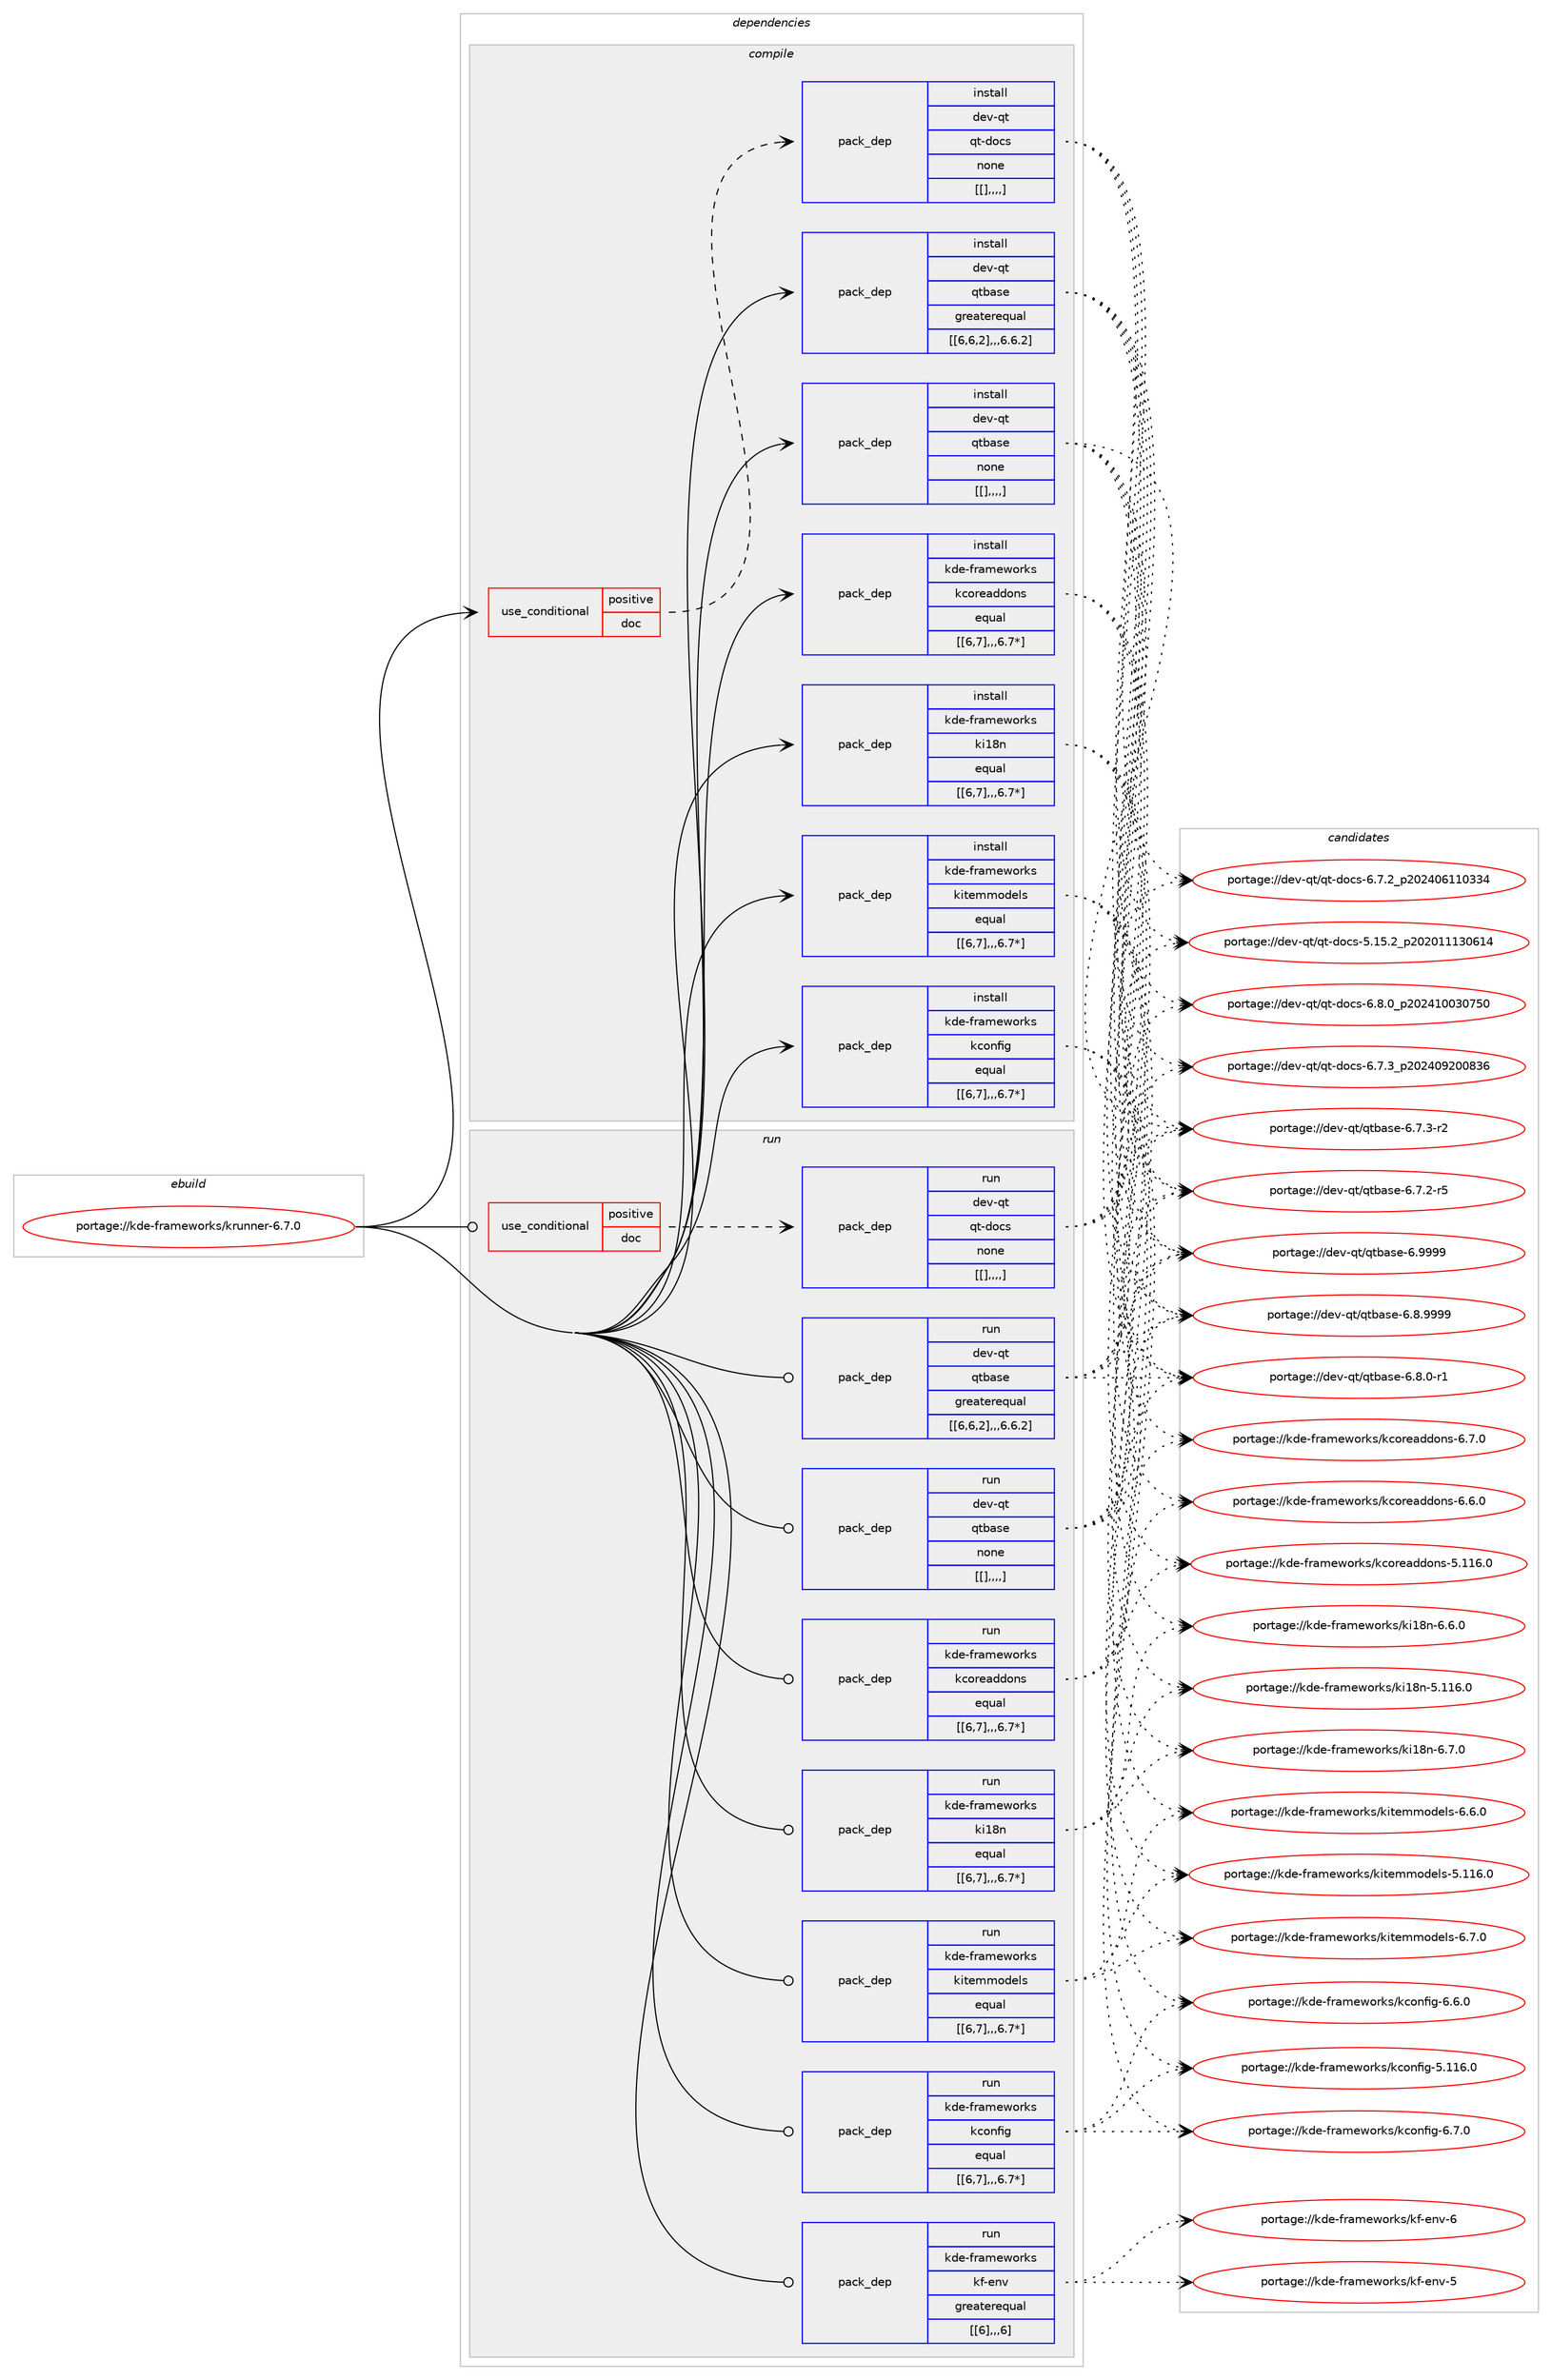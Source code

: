 digraph prolog {

# *************
# Graph options
# *************

newrank=true;
concentrate=true;
compound=true;
graph [rankdir=LR,fontname=Helvetica,fontsize=10,ranksep=1.5];#, ranksep=2.5, nodesep=0.2];
edge  [arrowhead=vee];
node  [fontname=Helvetica,fontsize=10];

# **********
# The ebuild
# **********

subgraph cluster_leftcol {
color=gray;
label=<<i>ebuild</i>>;
id [label="portage://kde-frameworks/krunner-6.7.0", color=red, width=4, href="../kde-frameworks/krunner-6.7.0.svg"];
}

# ****************
# The dependencies
# ****************

subgraph cluster_midcol {
color=gray;
label=<<i>dependencies</i>>;
subgraph cluster_compile {
fillcolor="#eeeeee";
style=filled;
label=<<i>compile</i>>;
subgraph cond73454 {
dependency285527 [label=<<TABLE BORDER="0" CELLBORDER="1" CELLSPACING="0" CELLPADDING="4"><TR><TD ROWSPAN="3" CELLPADDING="10">use_conditional</TD></TR><TR><TD>positive</TD></TR><TR><TD>doc</TD></TR></TABLE>>, shape=none, color=red];
subgraph pack209797 {
dependency285547 [label=<<TABLE BORDER="0" CELLBORDER="1" CELLSPACING="0" CELLPADDING="4" WIDTH="220"><TR><TD ROWSPAN="6" CELLPADDING="30">pack_dep</TD></TR><TR><TD WIDTH="110">install</TD></TR><TR><TD>dev-qt</TD></TR><TR><TD>qt-docs</TD></TR><TR><TD>none</TD></TR><TR><TD>[[],,,,]</TD></TR></TABLE>>, shape=none, color=blue];
}
dependency285527:e -> dependency285547:w [weight=20,style="dashed",arrowhead="vee"];
}
id:e -> dependency285527:w [weight=20,style="solid",arrowhead="vee"];
subgraph pack209800 {
dependency285571 [label=<<TABLE BORDER="0" CELLBORDER="1" CELLSPACING="0" CELLPADDING="4" WIDTH="220"><TR><TD ROWSPAN="6" CELLPADDING="30">pack_dep</TD></TR><TR><TD WIDTH="110">install</TD></TR><TR><TD>dev-qt</TD></TR><TR><TD>qtbase</TD></TR><TR><TD>greaterequal</TD></TR><TR><TD>[[6,6,2],,,6.6.2]</TD></TR></TABLE>>, shape=none, color=blue];
}
id:e -> dependency285571:w [weight=20,style="solid",arrowhead="vee"];
subgraph pack209848 {
dependency285605 [label=<<TABLE BORDER="0" CELLBORDER="1" CELLSPACING="0" CELLPADDING="4" WIDTH="220"><TR><TD ROWSPAN="6" CELLPADDING="30">pack_dep</TD></TR><TR><TD WIDTH="110">install</TD></TR><TR><TD>dev-qt</TD></TR><TR><TD>qtbase</TD></TR><TR><TD>none</TD></TR><TR><TD>[[],,,,]</TD></TR></TABLE>>, shape=none, color=blue];
}
id:e -> dependency285605:w [weight=20,style="solid",arrowhead="vee"];
subgraph pack209879 {
dependency285653 [label=<<TABLE BORDER="0" CELLBORDER="1" CELLSPACING="0" CELLPADDING="4" WIDTH="220"><TR><TD ROWSPAN="6" CELLPADDING="30">pack_dep</TD></TR><TR><TD WIDTH="110">install</TD></TR><TR><TD>kde-frameworks</TD></TR><TR><TD>kconfig</TD></TR><TR><TD>equal</TD></TR><TR><TD>[[6,7],,,6.7*]</TD></TR></TABLE>>, shape=none, color=blue];
}
id:e -> dependency285653:w [weight=20,style="solid",arrowhead="vee"];
subgraph pack209893 {
dependency285707 [label=<<TABLE BORDER="0" CELLBORDER="1" CELLSPACING="0" CELLPADDING="4" WIDTH="220"><TR><TD ROWSPAN="6" CELLPADDING="30">pack_dep</TD></TR><TR><TD WIDTH="110">install</TD></TR><TR><TD>kde-frameworks</TD></TR><TR><TD>kcoreaddons</TD></TR><TR><TD>equal</TD></TR><TR><TD>[[6,7],,,6.7*]</TD></TR></TABLE>>, shape=none, color=blue];
}
id:e -> dependency285707:w [weight=20,style="solid",arrowhead="vee"];
subgraph pack209938 {
dependency285783 [label=<<TABLE BORDER="0" CELLBORDER="1" CELLSPACING="0" CELLPADDING="4" WIDTH="220"><TR><TD ROWSPAN="6" CELLPADDING="30">pack_dep</TD></TR><TR><TD WIDTH="110">install</TD></TR><TR><TD>kde-frameworks</TD></TR><TR><TD>ki18n</TD></TR><TR><TD>equal</TD></TR><TR><TD>[[6,7],,,6.7*]</TD></TR></TABLE>>, shape=none, color=blue];
}
id:e -> dependency285783:w [weight=20,style="solid",arrowhead="vee"];
subgraph pack210045 {
dependency285849 [label=<<TABLE BORDER="0" CELLBORDER="1" CELLSPACING="0" CELLPADDING="4" WIDTH="220"><TR><TD ROWSPAN="6" CELLPADDING="30">pack_dep</TD></TR><TR><TD WIDTH="110">install</TD></TR><TR><TD>kde-frameworks</TD></TR><TR><TD>kitemmodels</TD></TR><TR><TD>equal</TD></TR><TR><TD>[[6,7],,,6.7*]</TD></TR></TABLE>>, shape=none, color=blue];
}
id:e -> dependency285849:w [weight=20,style="solid",arrowhead="vee"];
}
subgraph cluster_compileandrun {
fillcolor="#eeeeee";
style=filled;
label=<<i>compile and run</i>>;
}
subgraph cluster_run {
fillcolor="#eeeeee";
style=filled;
label=<<i>run</i>>;
subgraph cond73499 {
dependency285890 [label=<<TABLE BORDER="0" CELLBORDER="1" CELLSPACING="0" CELLPADDING="4"><TR><TD ROWSPAN="3" CELLPADDING="10">use_conditional</TD></TR><TR><TD>positive</TD></TR><TR><TD>doc</TD></TR></TABLE>>, shape=none, color=red];
subgraph pack210097 {
dependency285939 [label=<<TABLE BORDER="0" CELLBORDER="1" CELLSPACING="0" CELLPADDING="4" WIDTH="220"><TR><TD ROWSPAN="6" CELLPADDING="30">pack_dep</TD></TR><TR><TD WIDTH="110">run</TD></TR><TR><TD>dev-qt</TD></TR><TR><TD>qt-docs</TD></TR><TR><TD>none</TD></TR><TR><TD>[[],,,,]</TD></TR></TABLE>>, shape=none, color=blue];
}
dependency285890:e -> dependency285939:w [weight=20,style="dashed",arrowhead="vee"];
}
id:e -> dependency285890:w [weight=20,style="solid",arrowhead="odot"];
subgraph pack210149 {
dependency285960 [label=<<TABLE BORDER="0" CELLBORDER="1" CELLSPACING="0" CELLPADDING="4" WIDTH="220"><TR><TD ROWSPAN="6" CELLPADDING="30">pack_dep</TD></TR><TR><TD WIDTH="110">run</TD></TR><TR><TD>dev-qt</TD></TR><TR><TD>qtbase</TD></TR><TR><TD>greaterequal</TD></TR><TR><TD>[[6,6,2],,,6.6.2]</TD></TR></TABLE>>, shape=none, color=blue];
}
id:e -> dependency285960:w [weight=20,style="solid",arrowhead="odot"];
subgraph pack210154 {
dependency285989 [label=<<TABLE BORDER="0" CELLBORDER="1" CELLSPACING="0" CELLPADDING="4" WIDTH="220"><TR><TD ROWSPAN="6" CELLPADDING="30">pack_dep</TD></TR><TR><TD WIDTH="110">run</TD></TR><TR><TD>dev-qt</TD></TR><TR><TD>qtbase</TD></TR><TR><TD>none</TD></TR><TR><TD>[[],,,,]</TD></TR></TABLE>>, shape=none, color=blue];
}
id:e -> dependency285989:w [weight=20,style="solid",arrowhead="odot"];
subgraph pack210180 {
dependency286022 [label=<<TABLE BORDER="0" CELLBORDER="1" CELLSPACING="0" CELLPADDING="4" WIDTH="220"><TR><TD ROWSPAN="6" CELLPADDING="30">pack_dep</TD></TR><TR><TD WIDTH="110">run</TD></TR><TR><TD>kde-frameworks</TD></TR><TR><TD>kconfig</TD></TR><TR><TD>equal</TD></TR><TR><TD>[[6,7],,,6.7*]</TD></TR></TABLE>>, shape=none, color=blue];
}
id:e -> dependency286022:w [weight=20,style="solid",arrowhead="odot"];
subgraph pack210213 {
dependency286068 [label=<<TABLE BORDER="0" CELLBORDER="1" CELLSPACING="0" CELLPADDING="4" WIDTH="220"><TR><TD ROWSPAN="6" CELLPADDING="30">pack_dep</TD></TR><TR><TD WIDTH="110">run</TD></TR><TR><TD>kde-frameworks</TD></TR><TR><TD>kcoreaddons</TD></TR><TR><TD>equal</TD></TR><TR><TD>[[6,7],,,6.7*]</TD></TR></TABLE>>, shape=none, color=blue];
}
id:e -> dependency286068:w [weight=20,style="solid",arrowhead="odot"];
subgraph pack210245 {
dependency286072 [label=<<TABLE BORDER="0" CELLBORDER="1" CELLSPACING="0" CELLPADDING="4" WIDTH="220"><TR><TD ROWSPAN="6" CELLPADDING="30">pack_dep</TD></TR><TR><TD WIDTH="110">run</TD></TR><TR><TD>kde-frameworks</TD></TR><TR><TD>kf-env</TD></TR><TR><TD>greaterequal</TD></TR><TR><TD>[[6],,,6]</TD></TR></TABLE>>, shape=none, color=blue];
}
id:e -> dependency286072:w [weight=20,style="solid",arrowhead="odot"];
subgraph pack210260 {
dependency286102 [label=<<TABLE BORDER="0" CELLBORDER="1" CELLSPACING="0" CELLPADDING="4" WIDTH="220"><TR><TD ROWSPAN="6" CELLPADDING="30">pack_dep</TD></TR><TR><TD WIDTH="110">run</TD></TR><TR><TD>kde-frameworks</TD></TR><TR><TD>ki18n</TD></TR><TR><TD>equal</TD></TR><TR><TD>[[6,7],,,6.7*]</TD></TR></TABLE>>, shape=none, color=blue];
}
id:e -> dependency286102:w [weight=20,style="solid",arrowhead="odot"];
subgraph pack210288 {
dependency286178 [label=<<TABLE BORDER="0" CELLBORDER="1" CELLSPACING="0" CELLPADDING="4" WIDTH="220"><TR><TD ROWSPAN="6" CELLPADDING="30">pack_dep</TD></TR><TR><TD WIDTH="110">run</TD></TR><TR><TD>kde-frameworks</TD></TR><TR><TD>kitemmodels</TD></TR><TR><TD>equal</TD></TR><TR><TD>[[6,7],,,6.7*]</TD></TR></TABLE>>, shape=none, color=blue];
}
id:e -> dependency286178:w [weight=20,style="solid",arrowhead="odot"];
}
}

# **************
# The candidates
# **************

subgraph cluster_choices {
rank=same;
color=gray;
label=<<i>candidates</i>>;

subgraph choice209693 {
color=black;
nodesep=1;
choice1001011184511311647113116451001119911545544656464895112504850524948485148555348 [label="portage://dev-qt/qt-docs-6.8.0_p202410030750", color=red, width=4,href="../dev-qt/qt-docs-6.8.0_p202410030750.svg"];
choice1001011184511311647113116451001119911545544655465195112504850524857504848565154 [label="portage://dev-qt/qt-docs-6.7.3_p202409200836", color=red, width=4,href="../dev-qt/qt-docs-6.7.3_p202409200836.svg"];
choice1001011184511311647113116451001119911545544655465095112504850524854494948515152 [label="portage://dev-qt/qt-docs-6.7.2_p202406110334", color=red, width=4,href="../dev-qt/qt-docs-6.7.2_p202406110334.svg"];
choice100101118451131164711311645100111991154553464953465095112504850484949495148544952 [label="portage://dev-qt/qt-docs-5.15.2_p202011130614", color=red, width=4,href="../dev-qt/qt-docs-5.15.2_p202011130614.svg"];
dependency285547:e -> choice1001011184511311647113116451001119911545544656464895112504850524948485148555348:w [style=dotted,weight="100"];
dependency285547:e -> choice1001011184511311647113116451001119911545544655465195112504850524857504848565154:w [style=dotted,weight="100"];
dependency285547:e -> choice1001011184511311647113116451001119911545544655465095112504850524854494948515152:w [style=dotted,weight="100"];
dependency285547:e -> choice100101118451131164711311645100111991154553464953465095112504850484949495148544952:w [style=dotted,weight="100"];
}
subgraph choice209700 {
color=black;
nodesep=1;
choice1001011184511311647113116989711510145544657575757 [label="portage://dev-qt/qtbase-6.9999", color=red, width=4,href="../dev-qt/qtbase-6.9999.svg"];
choice10010111845113116471131169897115101455446564657575757 [label="portage://dev-qt/qtbase-6.8.9999", color=red, width=4,href="../dev-qt/qtbase-6.8.9999.svg"];
choice100101118451131164711311698971151014554465646484511449 [label="portage://dev-qt/qtbase-6.8.0-r1", color=red, width=4,href="../dev-qt/qtbase-6.8.0-r1.svg"];
choice100101118451131164711311698971151014554465546514511450 [label="portage://dev-qt/qtbase-6.7.3-r2", color=red, width=4,href="../dev-qt/qtbase-6.7.3-r2.svg"];
choice100101118451131164711311698971151014554465546504511453 [label="portage://dev-qt/qtbase-6.7.2-r5", color=red, width=4,href="../dev-qt/qtbase-6.7.2-r5.svg"];
dependency285571:e -> choice1001011184511311647113116989711510145544657575757:w [style=dotted,weight="100"];
dependency285571:e -> choice10010111845113116471131169897115101455446564657575757:w [style=dotted,weight="100"];
dependency285571:e -> choice100101118451131164711311698971151014554465646484511449:w [style=dotted,weight="100"];
dependency285571:e -> choice100101118451131164711311698971151014554465546514511450:w [style=dotted,weight="100"];
dependency285571:e -> choice100101118451131164711311698971151014554465546504511453:w [style=dotted,weight="100"];
}
subgraph choice209705 {
color=black;
nodesep=1;
choice1001011184511311647113116989711510145544657575757 [label="portage://dev-qt/qtbase-6.9999", color=red, width=4,href="../dev-qt/qtbase-6.9999.svg"];
choice10010111845113116471131169897115101455446564657575757 [label="portage://dev-qt/qtbase-6.8.9999", color=red, width=4,href="../dev-qt/qtbase-6.8.9999.svg"];
choice100101118451131164711311698971151014554465646484511449 [label="portage://dev-qt/qtbase-6.8.0-r1", color=red, width=4,href="../dev-qt/qtbase-6.8.0-r1.svg"];
choice100101118451131164711311698971151014554465546514511450 [label="portage://dev-qt/qtbase-6.7.3-r2", color=red, width=4,href="../dev-qt/qtbase-6.7.3-r2.svg"];
choice100101118451131164711311698971151014554465546504511453 [label="portage://dev-qt/qtbase-6.7.2-r5", color=red, width=4,href="../dev-qt/qtbase-6.7.2-r5.svg"];
dependency285605:e -> choice1001011184511311647113116989711510145544657575757:w [style=dotted,weight="100"];
dependency285605:e -> choice10010111845113116471131169897115101455446564657575757:w [style=dotted,weight="100"];
dependency285605:e -> choice100101118451131164711311698971151014554465646484511449:w [style=dotted,weight="100"];
dependency285605:e -> choice100101118451131164711311698971151014554465546514511450:w [style=dotted,weight="100"];
dependency285605:e -> choice100101118451131164711311698971151014554465546504511453:w [style=dotted,weight="100"];
}
subgraph choice209712 {
color=black;
nodesep=1;
choice10710010145102114971091011191111141071154710799111110102105103455446554648 [label="portage://kde-frameworks/kconfig-6.7.0", color=red, width=4,href="../kde-frameworks/kconfig-6.7.0.svg"];
choice10710010145102114971091011191111141071154710799111110102105103455446544648 [label="portage://kde-frameworks/kconfig-6.6.0", color=red, width=4,href="../kde-frameworks/kconfig-6.6.0.svg"];
choice107100101451021149710910111911111410711547107991111101021051034553464949544648 [label="portage://kde-frameworks/kconfig-5.116.0", color=red, width=4,href="../kde-frameworks/kconfig-5.116.0.svg"];
dependency285653:e -> choice10710010145102114971091011191111141071154710799111110102105103455446554648:w [style=dotted,weight="100"];
dependency285653:e -> choice10710010145102114971091011191111141071154710799111110102105103455446544648:w [style=dotted,weight="100"];
dependency285653:e -> choice107100101451021149710910111911111410711547107991111101021051034553464949544648:w [style=dotted,weight="100"];
}
subgraph choice209716 {
color=black;
nodesep=1;
choice1071001014510211497109101119111114107115471079911111410197100100111110115455446554648 [label="portage://kde-frameworks/kcoreaddons-6.7.0", color=red, width=4,href="../kde-frameworks/kcoreaddons-6.7.0.svg"];
choice1071001014510211497109101119111114107115471079911111410197100100111110115455446544648 [label="portage://kde-frameworks/kcoreaddons-6.6.0", color=red, width=4,href="../kde-frameworks/kcoreaddons-6.6.0.svg"];
choice10710010145102114971091011191111141071154710799111114101971001001111101154553464949544648 [label="portage://kde-frameworks/kcoreaddons-5.116.0", color=red, width=4,href="../kde-frameworks/kcoreaddons-5.116.0.svg"];
dependency285707:e -> choice1071001014510211497109101119111114107115471079911111410197100100111110115455446554648:w [style=dotted,weight="100"];
dependency285707:e -> choice1071001014510211497109101119111114107115471079911111410197100100111110115455446544648:w [style=dotted,weight="100"];
dependency285707:e -> choice10710010145102114971091011191111141071154710799111114101971001001111101154553464949544648:w [style=dotted,weight="100"];
}
subgraph choice209719 {
color=black;
nodesep=1;
choice1071001014510211497109101119111114107115471071054956110455446554648 [label="portage://kde-frameworks/ki18n-6.7.0", color=red, width=4,href="../kde-frameworks/ki18n-6.7.0.svg"];
choice1071001014510211497109101119111114107115471071054956110455446544648 [label="portage://kde-frameworks/ki18n-6.6.0", color=red, width=4,href="../kde-frameworks/ki18n-6.6.0.svg"];
choice10710010145102114971091011191111141071154710710549561104553464949544648 [label="portage://kde-frameworks/ki18n-5.116.0", color=red, width=4,href="../kde-frameworks/ki18n-5.116.0.svg"];
dependency285783:e -> choice1071001014510211497109101119111114107115471071054956110455446554648:w [style=dotted,weight="100"];
dependency285783:e -> choice1071001014510211497109101119111114107115471071054956110455446544648:w [style=dotted,weight="100"];
dependency285783:e -> choice10710010145102114971091011191111141071154710710549561104553464949544648:w [style=dotted,weight="100"];
}
subgraph choice209736 {
color=black;
nodesep=1;
choice107100101451021149710910111911111410711547107105116101109109111100101108115455446554648 [label="portage://kde-frameworks/kitemmodels-6.7.0", color=red, width=4,href="../kde-frameworks/kitemmodels-6.7.0.svg"];
choice107100101451021149710910111911111410711547107105116101109109111100101108115455446544648 [label="portage://kde-frameworks/kitemmodels-6.6.0", color=red, width=4,href="../kde-frameworks/kitemmodels-6.6.0.svg"];
choice1071001014510211497109101119111114107115471071051161011091091111001011081154553464949544648 [label="portage://kde-frameworks/kitemmodels-5.116.0", color=red, width=4,href="../kde-frameworks/kitemmodels-5.116.0.svg"];
dependency285849:e -> choice107100101451021149710910111911111410711547107105116101109109111100101108115455446554648:w [style=dotted,weight="100"];
dependency285849:e -> choice107100101451021149710910111911111410711547107105116101109109111100101108115455446544648:w [style=dotted,weight="100"];
dependency285849:e -> choice1071001014510211497109101119111114107115471071051161011091091111001011081154553464949544648:w [style=dotted,weight="100"];
}
subgraph choice209741 {
color=black;
nodesep=1;
choice1001011184511311647113116451001119911545544656464895112504850524948485148555348 [label="portage://dev-qt/qt-docs-6.8.0_p202410030750", color=red, width=4,href="../dev-qt/qt-docs-6.8.0_p202410030750.svg"];
choice1001011184511311647113116451001119911545544655465195112504850524857504848565154 [label="portage://dev-qt/qt-docs-6.7.3_p202409200836", color=red, width=4,href="../dev-qt/qt-docs-6.7.3_p202409200836.svg"];
choice1001011184511311647113116451001119911545544655465095112504850524854494948515152 [label="portage://dev-qt/qt-docs-6.7.2_p202406110334", color=red, width=4,href="../dev-qt/qt-docs-6.7.2_p202406110334.svg"];
choice100101118451131164711311645100111991154553464953465095112504850484949495148544952 [label="portage://dev-qt/qt-docs-5.15.2_p202011130614", color=red, width=4,href="../dev-qt/qt-docs-5.15.2_p202011130614.svg"];
dependency285939:e -> choice1001011184511311647113116451001119911545544656464895112504850524948485148555348:w [style=dotted,weight="100"];
dependency285939:e -> choice1001011184511311647113116451001119911545544655465195112504850524857504848565154:w [style=dotted,weight="100"];
dependency285939:e -> choice1001011184511311647113116451001119911545544655465095112504850524854494948515152:w [style=dotted,weight="100"];
dependency285939:e -> choice100101118451131164711311645100111991154553464953465095112504850484949495148544952:w [style=dotted,weight="100"];
}
subgraph choice209746 {
color=black;
nodesep=1;
choice1001011184511311647113116989711510145544657575757 [label="portage://dev-qt/qtbase-6.9999", color=red, width=4,href="../dev-qt/qtbase-6.9999.svg"];
choice10010111845113116471131169897115101455446564657575757 [label="portage://dev-qt/qtbase-6.8.9999", color=red, width=4,href="../dev-qt/qtbase-6.8.9999.svg"];
choice100101118451131164711311698971151014554465646484511449 [label="portage://dev-qt/qtbase-6.8.0-r1", color=red, width=4,href="../dev-qt/qtbase-6.8.0-r1.svg"];
choice100101118451131164711311698971151014554465546514511450 [label="portage://dev-qt/qtbase-6.7.3-r2", color=red, width=4,href="../dev-qt/qtbase-6.7.3-r2.svg"];
choice100101118451131164711311698971151014554465546504511453 [label="portage://dev-qt/qtbase-6.7.2-r5", color=red, width=4,href="../dev-qt/qtbase-6.7.2-r5.svg"];
dependency285960:e -> choice1001011184511311647113116989711510145544657575757:w [style=dotted,weight="100"];
dependency285960:e -> choice10010111845113116471131169897115101455446564657575757:w [style=dotted,weight="100"];
dependency285960:e -> choice100101118451131164711311698971151014554465646484511449:w [style=dotted,weight="100"];
dependency285960:e -> choice100101118451131164711311698971151014554465546514511450:w [style=dotted,weight="100"];
dependency285960:e -> choice100101118451131164711311698971151014554465546504511453:w [style=dotted,weight="100"];
}
subgraph choice209752 {
color=black;
nodesep=1;
choice1001011184511311647113116989711510145544657575757 [label="portage://dev-qt/qtbase-6.9999", color=red, width=4,href="../dev-qt/qtbase-6.9999.svg"];
choice10010111845113116471131169897115101455446564657575757 [label="portage://dev-qt/qtbase-6.8.9999", color=red, width=4,href="../dev-qt/qtbase-6.8.9999.svg"];
choice100101118451131164711311698971151014554465646484511449 [label="portage://dev-qt/qtbase-6.8.0-r1", color=red, width=4,href="../dev-qt/qtbase-6.8.0-r1.svg"];
choice100101118451131164711311698971151014554465546514511450 [label="portage://dev-qt/qtbase-6.7.3-r2", color=red, width=4,href="../dev-qt/qtbase-6.7.3-r2.svg"];
choice100101118451131164711311698971151014554465546504511453 [label="portage://dev-qt/qtbase-6.7.2-r5", color=red, width=4,href="../dev-qt/qtbase-6.7.2-r5.svg"];
dependency285989:e -> choice1001011184511311647113116989711510145544657575757:w [style=dotted,weight="100"];
dependency285989:e -> choice10010111845113116471131169897115101455446564657575757:w [style=dotted,weight="100"];
dependency285989:e -> choice100101118451131164711311698971151014554465646484511449:w [style=dotted,weight="100"];
dependency285989:e -> choice100101118451131164711311698971151014554465546514511450:w [style=dotted,weight="100"];
dependency285989:e -> choice100101118451131164711311698971151014554465546504511453:w [style=dotted,weight="100"];
}
subgraph choice209756 {
color=black;
nodesep=1;
choice10710010145102114971091011191111141071154710799111110102105103455446554648 [label="portage://kde-frameworks/kconfig-6.7.0", color=red, width=4,href="../kde-frameworks/kconfig-6.7.0.svg"];
choice10710010145102114971091011191111141071154710799111110102105103455446544648 [label="portage://kde-frameworks/kconfig-6.6.0", color=red, width=4,href="../kde-frameworks/kconfig-6.6.0.svg"];
choice107100101451021149710910111911111410711547107991111101021051034553464949544648 [label="portage://kde-frameworks/kconfig-5.116.0", color=red, width=4,href="../kde-frameworks/kconfig-5.116.0.svg"];
dependency286022:e -> choice10710010145102114971091011191111141071154710799111110102105103455446554648:w [style=dotted,weight="100"];
dependency286022:e -> choice10710010145102114971091011191111141071154710799111110102105103455446544648:w [style=dotted,weight="100"];
dependency286022:e -> choice107100101451021149710910111911111410711547107991111101021051034553464949544648:w [style=dotted,weight="100"];
}
subgraph choice209758 {
color=black;
nodesep=1;
choice1071001014510211497109101119111114107115471079911111410197100100111110115455446554648 [label="portage://kde-frameworks/kcoreaddons-6.7.0", color=red, width=4,href="../kde-frameworks/kcoreaddons-6.7.0.svg"];
choice1071001014510211497109101119111114107115471079911111410197100100111110115455446544648 [label="portage://kde-frameworks/kcoreaddons-6.6.0", color=red, width=4,href="../kde-frameworks/kcoreaddons-6.6.0.svg"];
choice10710010145102114971091011191111141071154710799111114101971001001111101154553464949544648 [label="portage://kde-frameworks/kcoreaddons-5.116.0", color=red, width=4,href="../kde-frameworks/kcoreaddons-5.116.0.svg"];
dependency286068:e -> choice1071001014510211497109101119111114107115471079911111410197100100111110115455446554648:w [style=dotted,weight="100"];
dependency286068:e -> choice1071001014510211497109101119111114107115471079911111410197100100111110115455446544648:w [style=dotted,weight="100"];
dependency286068:e -> choice10710010145102114971091011191111141071154710799111114101971001001111101154553464949544648:w [style=dotted,weight="100"];
}
subgraph choice209762 {
color=black;
nodesep=1;
choice107100101451021149710910111911111410711547107102451011101184554 [label="portage://kde-frameworks/kf-env-6", color=red, width=4,href="../kde-frameworks/kf-env-6.svg"];
choice107100101451021149710910111911111410711547107102451011101184553 [label="portage://kde-frameworks/kf-env-5", color=red, width=4,href="../kde-frameworks/kf-env-5.svg"];
dependency286072:e -> choice107100101451021149710910111911111410711547107102451011101184554:w [style=dotted,weight="100"];
dependency286072:e -> choice107100101451021149710910111911111410711547107102451011101184553:w [style=dotted,weight="100"];
}
subgraph choice209766 {
color=black;
nodesep=1;
choice1071001014510211497109101119111114107115471071054956110455446554648 [label="portage://kde-frameworks/ki18n-6.7.0", color=red, width=4,href="../kde-frameworks/ki18n-6.7.0.svg"];
choice1071001014510211497109101119111114107115471071054956110455446544648 [label="portage://kde-frameworks/ki18n-6.6.0", color=red, width=4,href="../kde-frameworks/ki18n-6.6.0.svg"];
choice10710010145102114971091011191111141071154710710549561104553464949544648 [label="portage://kde-frameworks/ki18n-5.116.0", color=red, width=4,href="../kde-frameworks/ki18n-5.116.0.svg"];
dependency286102:e -> choice1071001014510211497109101119111114107115471071054956110455446554648:w [style=dotted,weight="100"];
dependency286102:e -> choice1071001014510211497109101119111114107115471071054956110455446544648:w [style=dotted,weight="100"];
dependency286102:e -> choice10710010145102114971091011191111141071154710710549561104553464949544648:w [style=dotted,weight="100"];
}
subgraph choice209846 {
color=black;
nodesep=1;
choice107100101451021149710910111911111410711547107105116101109109111100101108115455446554648 [label="portage://kde-frameworks/kitemmodels-6.7.0", color=red, width=4,href="../kde-frameworks/kitemmodels-6.7.0.svg"];
choice107100101451021149710910111911111410711547107105116101109109111100101108115455446544648 [label="portage://kde-frameworks/kitemmodels-6.6.0", color=red, width=4,href="../kde-frameworks/kitemmodels-6.6.0.svg"];
choice1071001014510211497109101119111114107115471071051161011091091111001011081154553464949544648 [label="portage://kde-frameworks/kitemmodels-5.116.0", color=red, width=4,href="../kde-frameworks/kitemmodels-5.116.0.svg"];
dependency286178:e -> choice107100101451021149710910111911111410711547107105116101109109111100101108115455446554648:w [style=dotted,weight="100"];
dependency286178:e -> choice107100101451021149710910111911111410711547107105116101109109111100101108115455446544648:w [style=dotted,weight="100"];
dependency286178:e -> choice1071001014510211497109101119111114107115471071051161011091091111001011081154553464949544648:w [style=dotted,weight="100"];
}
}

}
